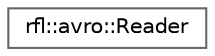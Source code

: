 digraph "类继承关系图"
{
 // LATEX_PDF_SIZE
  bgcolor="transparent";
  edge [fontname=Helvetica,fontsize=10,labelfontname=Helvetica,labelfontsize=10];
  node [fontname=Helvetica,fontsize=10,shape=box,height=0.2,width=0.4];
  rankdir="LR";
  Node0 [id="Node000000",label="rfl::avro::Reader",height=0.2,width=0.4,color="grey40", fillcolor="white", style="filled",URL="$structrfl_1_1avro_1_1_reader.html",tooltip=" "];
}
